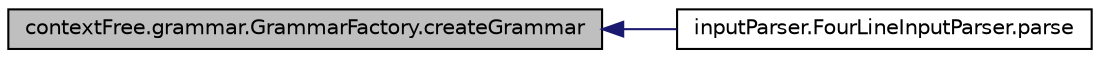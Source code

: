 digraph G
{
  edge [fontname="Helvetica",fontsize="10",labelfontname="Helvetica",labelfontsize="10"];
  node [fontname="Helvetica",fontsize="10",shape=record];
  rankdir="LR";
  Node1 [label="contextFree.grammar.GrammarFactory.createGrammar",height=0.2,width=0.4,color="black", fillcolor="grey75", style="filled" fontcolor="black"];
  Node1 -> Node2 [dir="back",color="midnightblue",fontsize="10",style="solid",fontname="Helvetica"];
  Node2 [label="inputParser.FourLineInputParser.parse",height=0.2,width=0.4,color="black", fillcolor="white", style="filled",URL="$classinput_parser_1_1_four_line_input_parser.html#a99c37488d66cfeecb33e13d573b4a81a",tooltip="reads the file .4l and creates the object grammar"];
}
